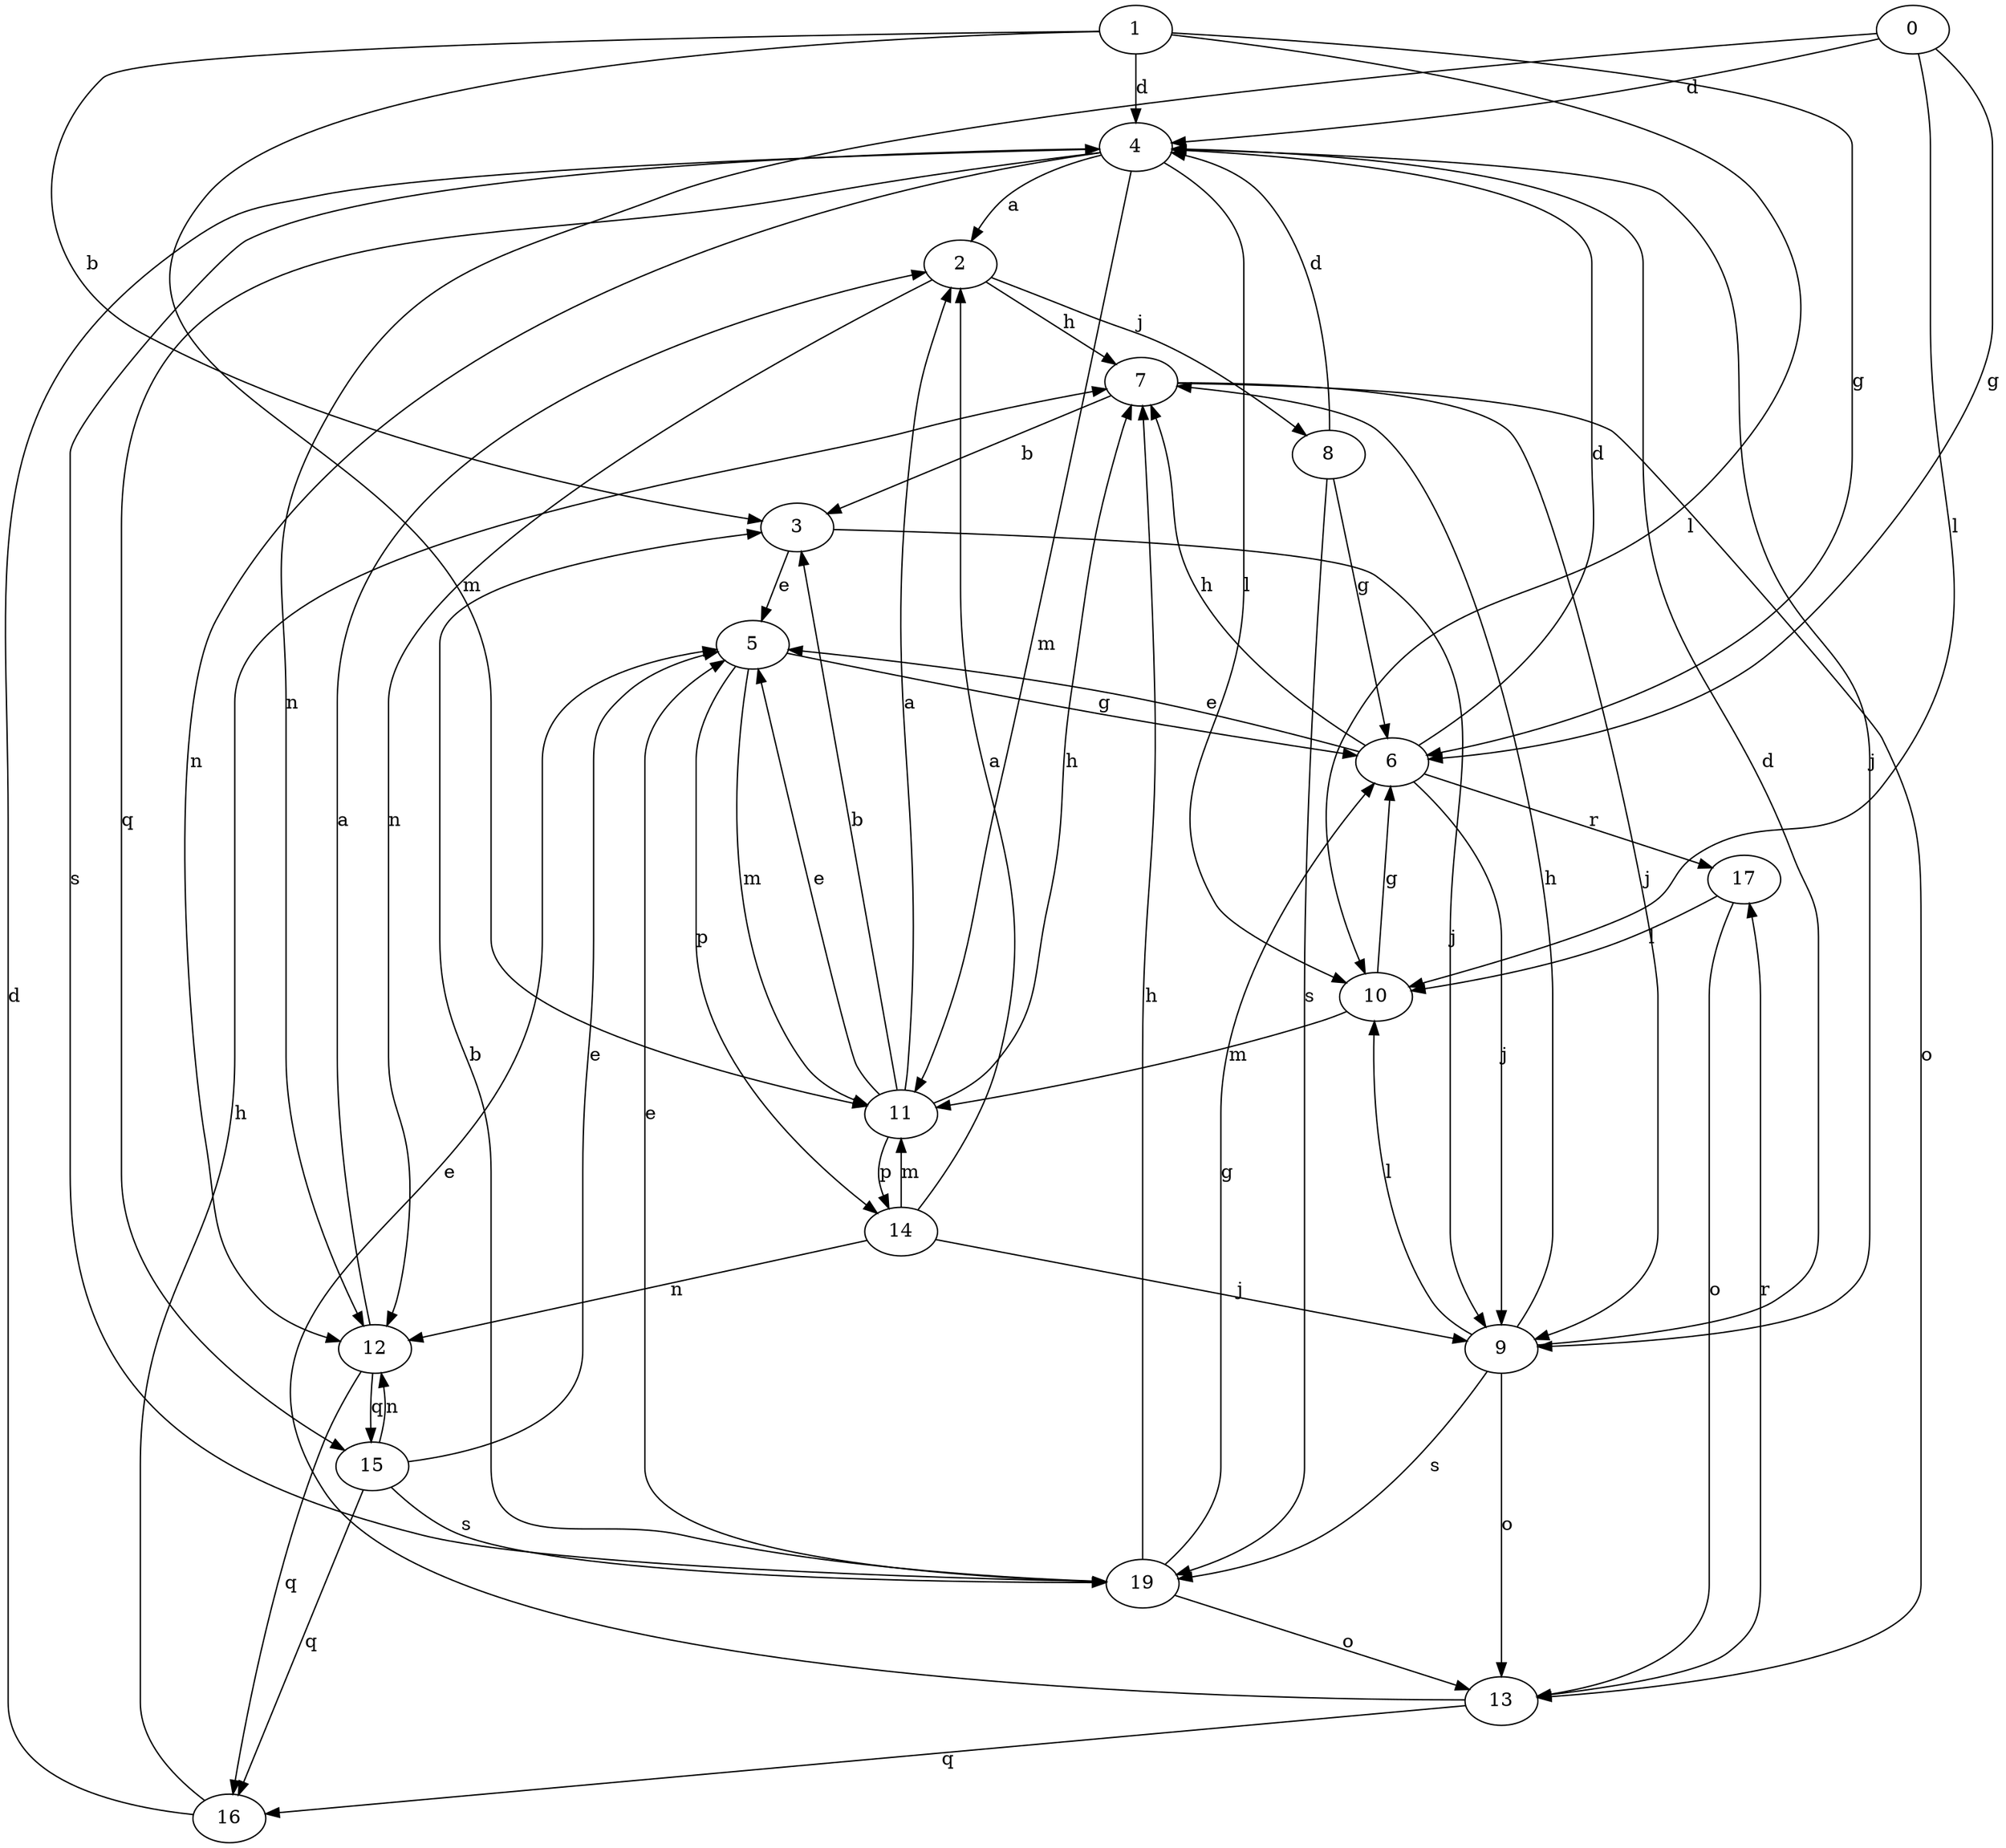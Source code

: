 strict digraph  {
0;
1;
2;
3;
4;
5;
6;
7;
8;
9;
10;
11;
12;
13;
14;
15;
16;
17;
19;
0 -> 4  [label=d];
0 -> 6  [label=g];
0 -> 10  [label=l];
0 -> 12  [label=n];
1 -> 3  [label=b];
1 -> 4  [label=d];
1 -> 6  [label=g];
1 -> 10  [label=l];
1 -> 11  [label=m];
2 -> 7  [label=h];
2 -> 8  [label=j];
2 -> 12  [label=n];
3 -> 5  [label=e];
3 -> 9  [label=j];
4 -> 2  [label=a];
4 -> 9  [label=j];
4 -> 10  [label=l];
4 -> 11  [label=m];
4 -> 12  [label=n];
4 -> 15  [label=q];
4 -> 19  [label=s];
5 -> 6  [label=g];
5 -> 11  [label=m];
5 -> 14  [label=p];
6 -> 4  [label=d];
6 -> 5  [label=e];
6 -> 7  [label=h];
6 -> 9  [label=j];
6 -> 17  [label=r];
7 -> 3  [label=b];
7 -> 9  [label=j];
7 -> 13  [label=o];
8 -> 4  [label=d];
8 -> 6  [label=g];
8 -> 19  [label=s];
9 -> 4  [label=d];
9 -> 7  [label=h];
9 -> 10  [label=l];
9 -> 13  [label=o];
9 -> 19  [label=s];
10 -> 6  [label=g];
10 -> 11  [label=m];
11 -> 2  [label=a];
11 -> 3  [label=b];
11 -> 5  [label=e];
11 -> 7  [label=h];
11 -> 14  [label=p];
12 -> 2  [label=a];
12 -> 15  [label=q];
12 -> 16  [label=q];
13 -> 5  [label=e];
13 -> 16  [label=q];
13 -> 17  [label=r];
14 -> 2  [label=a];
14 -> 9  [label=j];
14 -> 11  [label=m];
14 -> 12  [label=n];
15 -> 5  [label=e];
15 -> 12  [label=n];
15 -> 16  [label=q];
15 -> 19  [label=s];
16 -> 4  [label=d];
16 -> 7  [label=h];
17 -> 10  [label=l];
17 -> 13  [label=o];
19 -> 3  [label=b];
19 -> 5  [label=e];
19 -> 6  [label=g];
19 -> 7  [label=h];
19 -> 13  [label=o];
}
